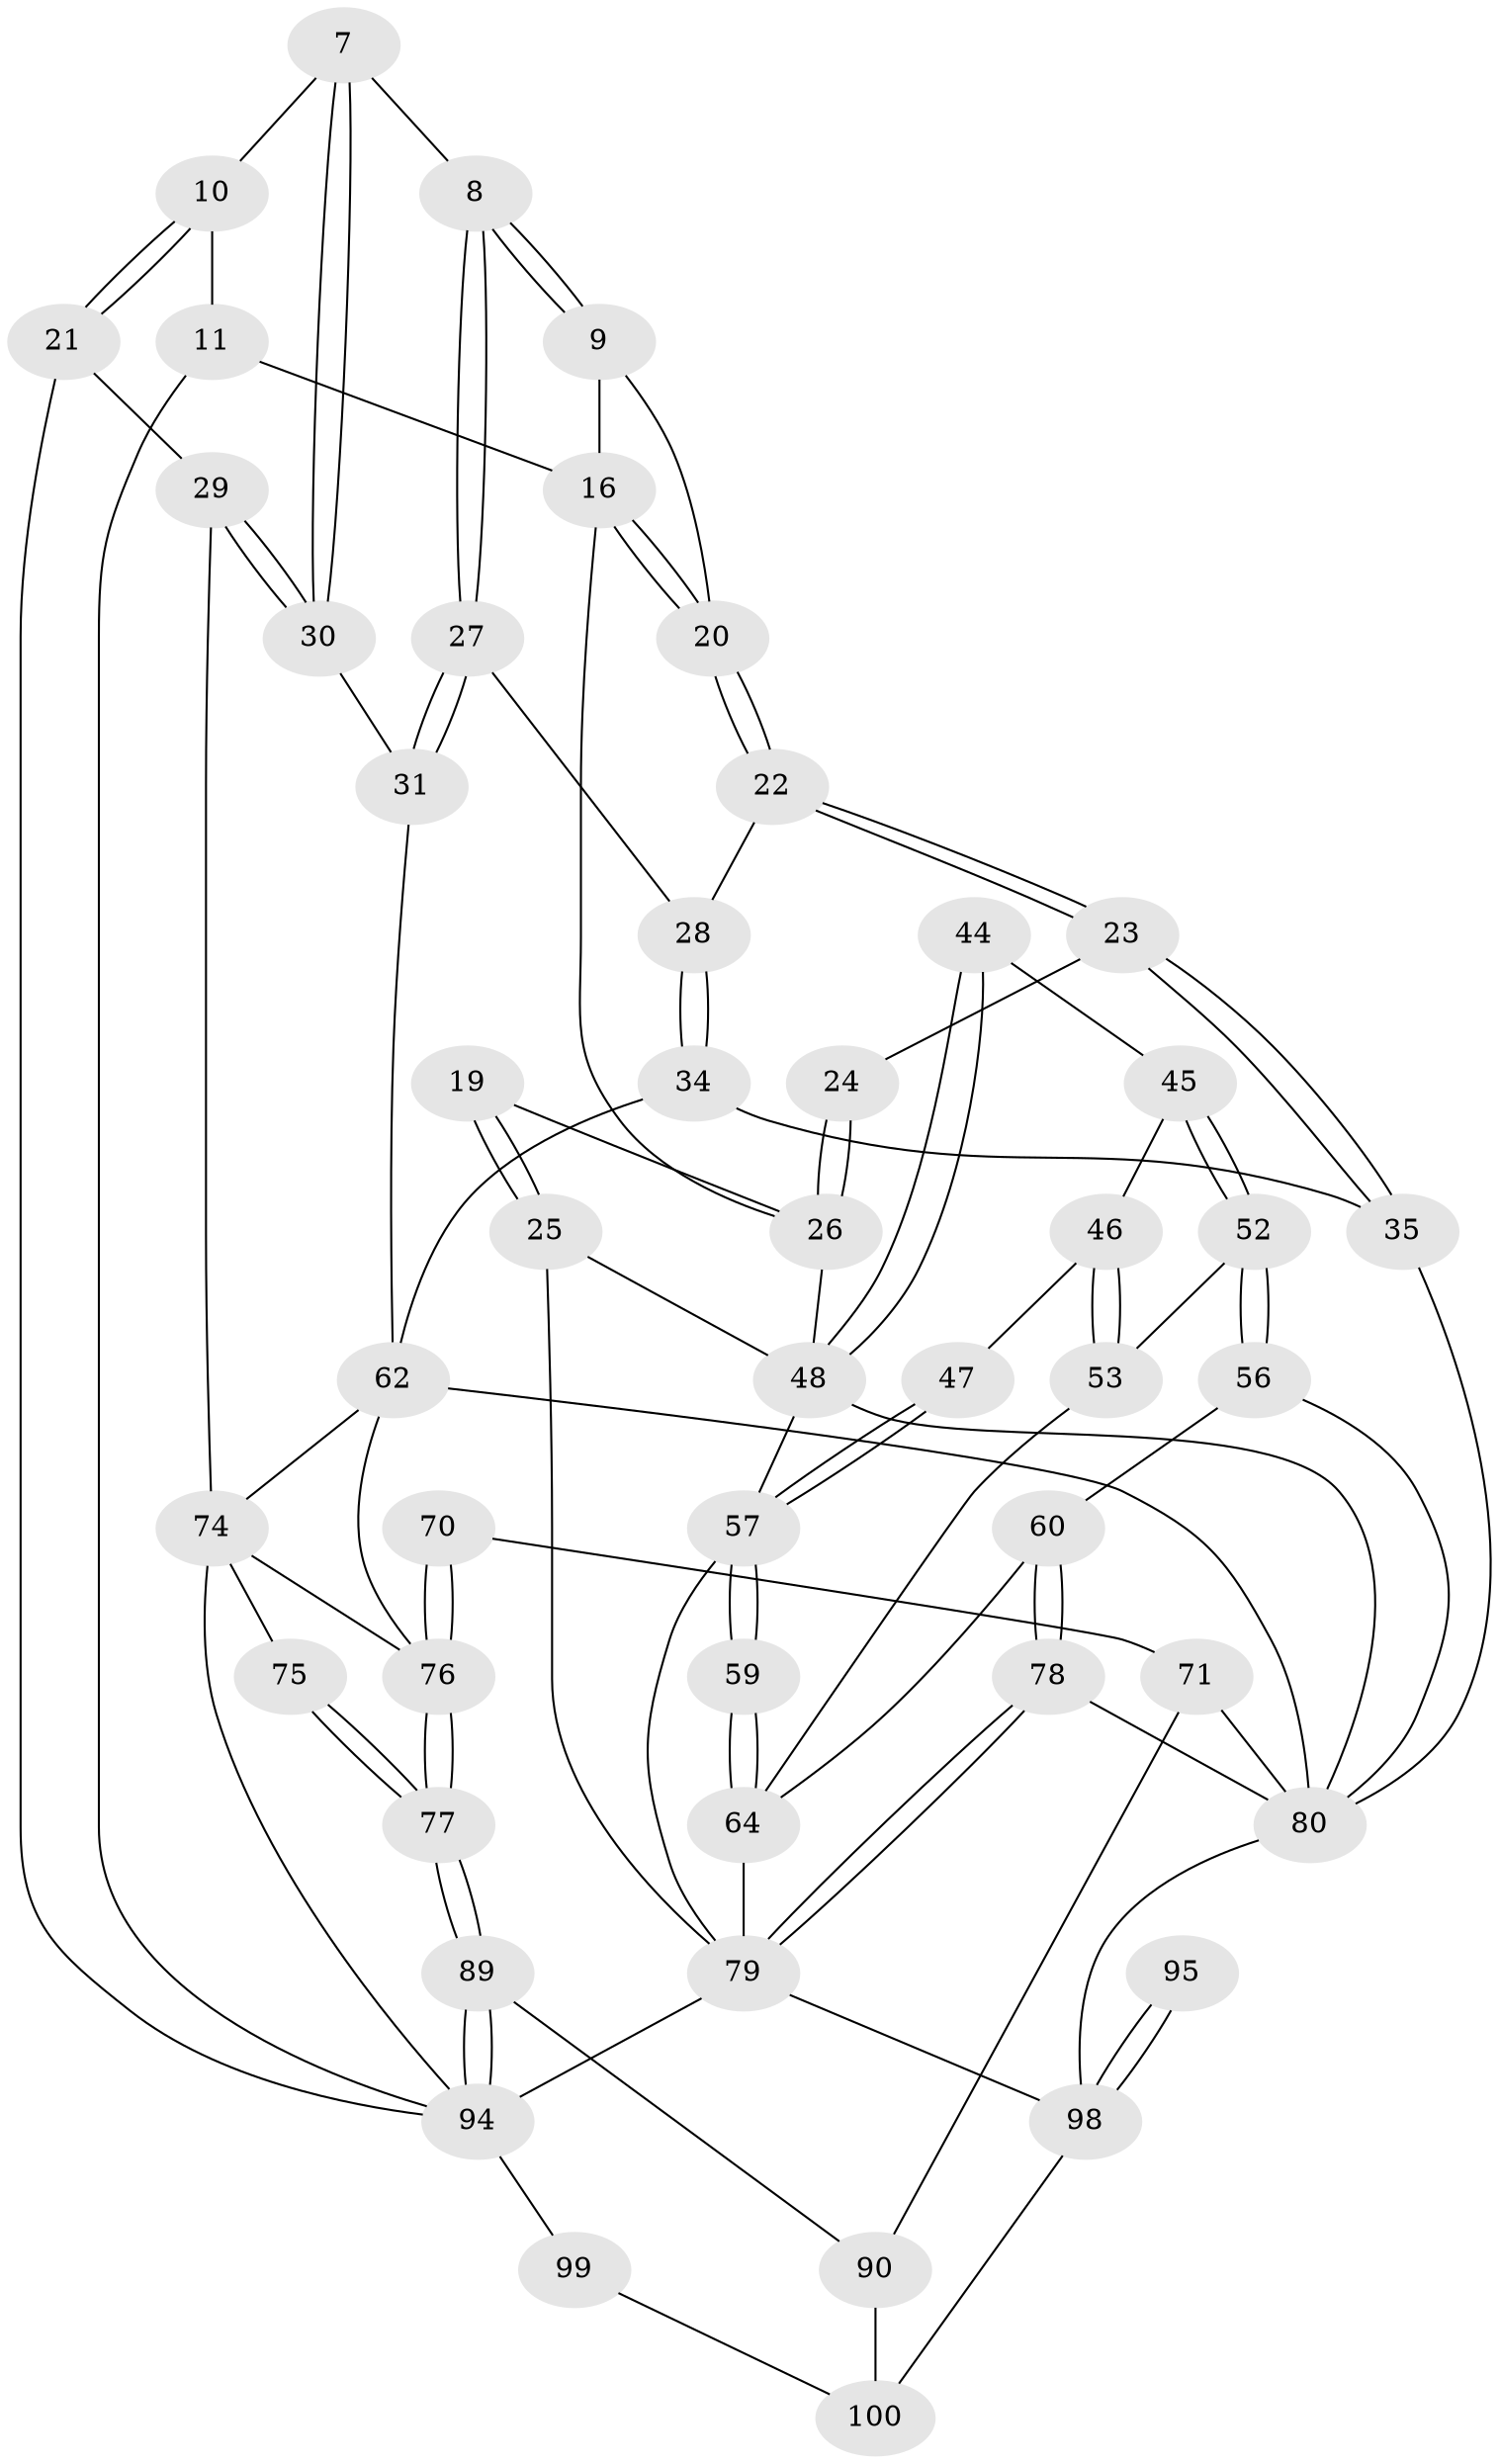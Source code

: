 // original degree distribution, {3: 0.03, 5: 0.53, 4: 0.22, 6: 0.22}
// Generated by graph-tools (version 1.1) at 2025/02/03/09/25 05:02:01]
// undirected, 50 vertices, 109 edges
graph export_dot {
graph [start="1"]
  node [color=gray90,style=filled];
  7 [pos="+0.8327310914567864+0.11503959545593587"];
  8 [pos="+0.7993397924715293+0.13377315201189144"];
  9 [pos="+0.7536861695856404+0.12209770436814836"];
  10 [pos="+0.8834518242590563+0.05375304024547811",super="+6"];
  11 [pos="+1+0",super="+2"];
  16 [pos="+0.5513934831956642+0",super="+5"];
  19 [pos="+0.33074001009179943+0.14545070297311638"];
  20 [pos="+0.6341197116493636+0.11343948461874546"];
  21 [pos="+1+0.2910303330745553"];
  22 [pos="+0.6310239006996777+0.12946274807035585"];
  23 [pos="+0.586766703969686+0.2696021281164624"];
  24 [pos="+0.5696086881048841+0.27689917245484913"];
  25 [pos="+0.27573652445503855+0.23392690981775244",super="+15"];
  26 [pos="+0.5234030237928967+0.31048185032145903",super="+18+17"];
  27 [pos="+0.7677515684236688+0.24899889661965813"];
  28 [pos="+0.7470606688808371+0.26285311584336474"];
  29 [pos="+1+0.34709380968616743"];
  30 [pos="+0.9913914252555462+0.2818392843436221"];
  31 [pos="+0.8618097187583724+0.3070664138417173"];
  34 [pos="+0.719621710875386+0.2869070478997132"];
  35 [pos="+0.6907109920834653+0.3011694339599542"];
  44 [pos="+0.26059035032381794+0.2709428057950533"];
  45 [pos="+0.24577567984856685+0.2902064207741555"];
  46 [pos="+0+0.3096193731419198"];
  47 [pos="+0+0.26058556387768816"];
  48 [pos="+0.4421100296832427+0.5339810461564451",super="+41"];
  52 [pos="+0.20104613204419086+0.36281236034059194"];
  53 [pos="+0.1158083646201765+0.399988163643028"];
  56 [pos="+0.24751843627112488+0.5153128243607574"];
  57 [pos="+0+0.2243079283000325",super="+43+42"];
  59 [pos="+0+0.3768762947113298"];
  60 [pos="+0.12060743376740043+0.5535972541192602"];
  62 [pos="+0.7441511412545622+0.5159839179377219",super="+51+40"];
  64 [pos="+0+0.5541667780027759",super="+61+58"];
  70 [pos="+0.7660400167076155+0.7137489042677394"];
  71 [pos="+0.7078048410520916+0.6995150347002285"];
  74 [pos="+1+0.6293459551618529",super="+49+50+67"];
  75 [pos="+0.9670463821645088+0.6558983566939047"];
  76 [pos="+0.8023542436845088+0.7311832365139537",super="+68+69"];
  77 [pos="+0.841981016483909+0.7794160828062517"];
  78 [pos="+0.10664360292266804+0.6508000974639198"];
  79 [pos="+0+0.7932884629170757",super="+65+66"];
  80 [pos="+0.28517918048797714+0.7283977541908473",super="+55+73"];
  89 [pos="+0.8447510333669825+0.7874579465529681"];
  90 [pos="+0.752066725536978+0.8252905334514878",super="+87"];
  94 [pos="+0.8550208118398425+0.8048768307864942",super="+82+81"];
  95 [pos="+0.23288491140700035+1"];
  98 [pos="+0.23350438749510893+1",super="+97+91"];
  99 [pos="+0.7447694934296685+1",super="+96"];
  100 [pos="+0.5942389860926213+1",super="+93"];
  7 -- 8;
  7 -- 30;
  7 -- 30;
  7 -- 10;
  8 -- 9;
  8 -- 9;
  8 -- 27;
  8 -- 27;
  9 -- 20;
  9 -- 16;
  10 -- 11 [weight=2];
  10 -- 21;
  10 -- 21;
  11 -- 94;
  11 -- 16;
  16 -- 20;
  16 -- 20;
  16 -- 26;
  19 -- 25 [weight=2];
  19 -- 25;
  19 -- 26;
  20 -- 22;
  20 -- 22;
  21 -- 29;
  21 -- 94;
  22 -- 23;
  22 -- 23;
  22 -- 28;
  23 -- 24;
  23 -- 35;
  23 -- 35;
  24 -- 26 [weight=2];
  24 -- 26;
  25 -- 48;
  25 -- 79;
  26 -- 48;
  27 -- 28;
  27 -- 31;
  27 -- 31;
  28 -- 34;
  28 -- 34;
  29 -- 30;
  29 -- 30;
  29 -- 74;
  30 -- 31;
  31 -- 62;
  34 -- 35;
  34 -- 62;
  35 -- 80;
  44 -- 45;
  44 -- 48 [weight=2];
  44 -- 48;
  45 -- 46;
  45 -- 52;
  45 -- 52;
  46 -- 47;
  46 -- 53;
  46 -- 53;
  47 -- 57 [weight=2];
  47 -- 57;
  48 -- 57;
  48 -- 80 [weight=2];
  52 -- 53;
  52 -- 56;
  52 -- 56;
  53 -- 64;
  56 -- 60;
  56 -- 80;
  57 -- 59;
  57 -- 59;
  57 -- 79;
  59 -- 64 [weight=2];
  59 -- 64;
  60 -- 78;
  60 -- 78;
  60 -- 64;
  62 -- 76;
  62 -- 80 [weight=2];
  62 -- 74;
  64 -- 79;
  70 -- 71;
  70 -- 76 [weight=2];
  70 -- 76;
  71 -- 80;
  71 -- 90;
  74 -- 75 [weight=2];
  74 -- 94;
  74 -- 76;
  75 -- 77;
  75 -- 77;
  76 -- 77;
  76 -- 77;
  77 -- 89;
  77 -- 89;
  78 -- 79;
  78 -- 79;
  78 -- 80;
  79 -- 98 [weight=2];
  79 -- 94 [weight=2];
  80 -- 98 [weight=2];
  89 -- 90;
  89 -- 94;
  89 -- 94;
  90 -- 100 [weight=2];
  94 -- 99 [weight=2];
  95 -- 98 [weight=3];
  95 -- 98;
  98 -- 100 [weight=2];
  99 -- 100 [weight=2];
}
